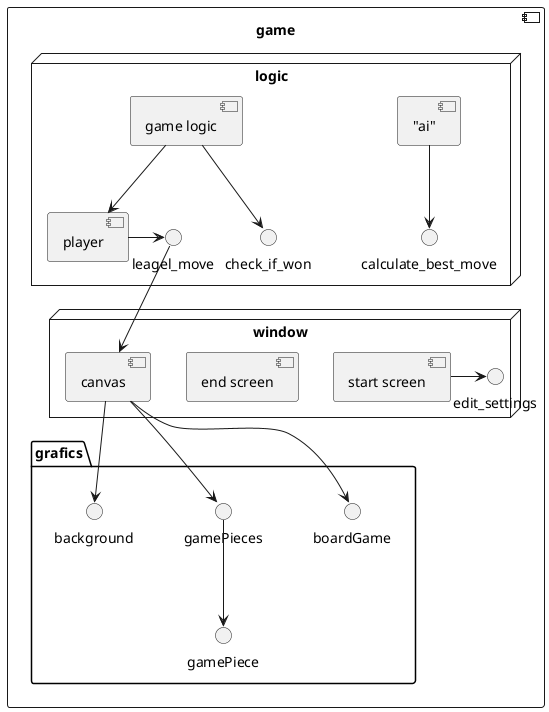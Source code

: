 @startuml top down Design
component game{
node "window" {
[end screen]
[start screen]->edit_settings
[canvas]
}

node "logic" {
["ai"]--> calculate_best_move
[game logic]--> check_if_won
[game logic]--> [player]
[player] -> leagel_move
leagel_move-->[canvas]
}
package "grafics" {
    [canvas]--> boardGame
    [canvas]--> gamePieces
    [canvas]--> background
    gamePieces--> gamePiece
}
}
@enduml